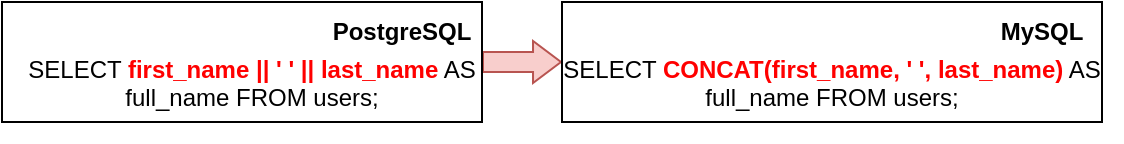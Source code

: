 <mxfile version="24.7.16">
  <diagram name="第 1 页" id="-X8wCvmQ07jOS2BW_9Gm">
    <mxGraphModel dx="780" dy="444" grid="1" gridSize="10" guides="1" tooltips="1" connect="1" arrows="1" fold="1" page="1" pageScale="1" pageWidth="1169" pageHeight="827" math="0" shadow="0">
      <root>
        <mxCell id="0" />
        <mxCell id="1" parent="0" />
        <mxCell id="P6SMD4-H_0bSS7XY2HRh-3" value="" style="shape=flexArrow;endArrow=classic;html=1;rounded=0;endWidth=10;endSize=4.33;fontFamily=Helvetica;fillColor=#f8cecc;strokeColor=#b85450;exitX=1;exitY=0.25;exitDx=0;exitDy=0;entryX=0;entryY=0.5;entryDx=0;entryDy=0;" edge="1" parent="1" source="P6SMD4-H_0bSS7XY2HRh-1" target="P6SMD4-H_0bSS7XY2HRh-7">
          <mxGeometry width="50" height="50" relative="1" as="geometry">
            <mxPoint x="260" y="380" as="sourcePoint" />
            <mxPoint x="330" y="380" as="targetPoint" />
          </mxGeometry>
        </mxCell>
        <mxCell id="P6SMD4-H_0bSS7XY2HRh-9" value="" style="group" vertex="1" connectable="0" parent="1">
          <mxGeometry x="380" y="250" width="290" height="60" as="geometry" />
        </mxCell>
        <mxCell id="P6SMD4-H_0bSS7XY2HRh-2" value="&lt;div&gt;SELECT &lt;b&gt;&lt;font color=&quot;#ff0000&quot;&gt;CONCAT(first_name, &#39; &#39;, last_name)&lt;/font&gt;&lt;/b&gt; AS full_name FROM users;&lt;/div&gt;&lt;div&gt;&lt;br&gt;&lt;/div&gt;" style="text;html=1;align=center;verticalAlign=top;whiteSpace=wrap;rounded=0;fontFamily=Helvetica;" vertex="1" parent="P6SMD4-H_0bSS7XY2HRh-9">
          <mxGeometry y="20" width="290" height="40" as="geometry" />
        </mxCell>
        <mxCell id="P6SMD4-H_0bSS7XY2HRh-7" value="" style="rounded=0;whiteSpace=wrap;html=1;fillColor=none;" vertex="1" parent="P6SMD4-H_0bSS7XY2HRh-9">
          <mxGeometry x="10" width="270" height="60" as="geometry" />
        </mxCell>
        <mxCell id="P6SMD4-H_0bSS7XY2HRh-8" value="MySQL" style="text;html=1;align=center;verticalAlign=middle;whiteSpace=wrap;rounded=0;fontStyle=1" vertex="1" parent="P6SMD4-H_0bSS7XY2HRh-9">
          <mxGeometry x="220" width="60" height="30" as="geometry" />
        </mxCell>
        <mxCell id="P6SMD4-H_0bSS7XY2HRh-10" value="" style="group" vertex="1" connectable="0" parent="1">
          <mxGeometry x="110" y="250" width="240" height="60" as="geometry" />
        </mxCell>
        <mxCell id="P6SMD4-H_0bSS7XY2HRh-5" value="" style="rounded=0;whiteSpace=wrap;html=1;fillColor=none;" vertex="1" parent="P6SMD4-H_0bSS7XY2HRh-10">
          <mxGeometry width="240" height="60" as="geometry" />
        </mxCell>
        <mxCell id="P6SMD4-H_0bSS7XY2HRh-1" value="&lt;div&gt;SELECT &lt;font style=&quot;&quot; color=&quot;#ff0000&quot;&gt;&lt;b&gt;first_name || &#39; &#39; || last_name&lt;/b&gt;&lt;/font&gt; AS full_name FROM users;&lt;/div&gt;&lt;div&gt;&lt;br&gt;&lt;/div&gt;" style="text;html=1;align=center;verticalAlign=top;whiteSpace=wrap;rounded=0;fontFamily=Helvetica;" vertex="1" parent="P6SMD4-H_0bSS7XY2HRh-10">
          <mxGeometry x="10" y="20" width="230" height="40" as="geometry" />
        </mxCell>
        <mxCell id="P6SMD4-H_0bSS7XY2HRh-4" value="PostgreSQL" style="text;html=1;align=center;verticalAlign=middle;whiteSpace=wrap;rounded=0;fontStyle=1" vertex="1" parent="P6SMD4-H_0bSS7XY2HRh-10">
          <mxGeometry x="170" width="60" height="30" as="geometry" />
        </mxCell>
      </root>
    </mxGraphModel>
  </diagram>
</mxfile>
